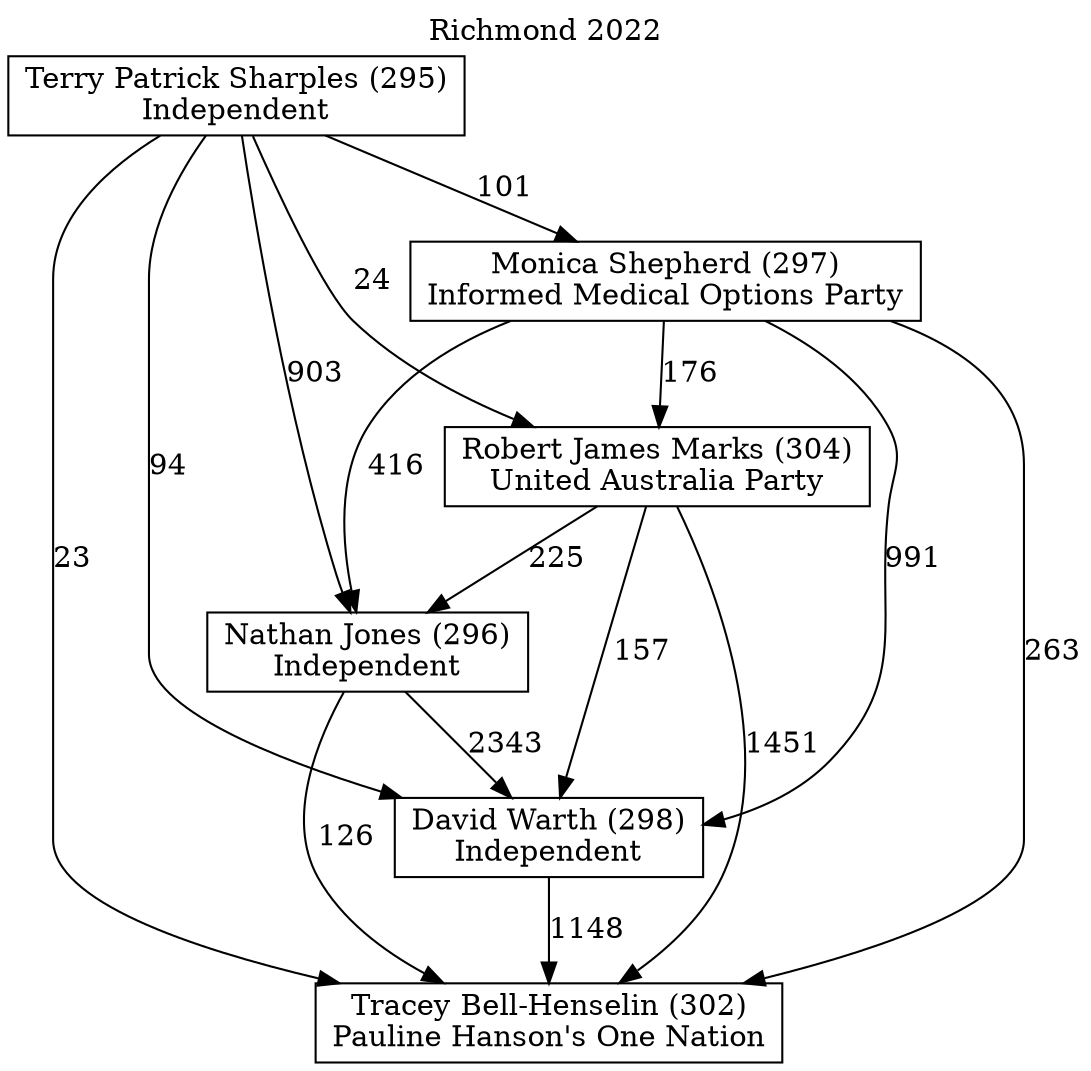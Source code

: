 // House preference flow
digraph "Tracey Bell-Henselin (302)_Richmond_2022" {
	graph [label="Richmond 2022" labelloc=t mclimit=10]
	node [shape=box]
	"Monica Shepherd (297)" [label="Monica Shepherd (297)
Informed Medical Options Party"]
	"Tracey Bell-Henselin (302)" [label="Tracey Bell-Henselin (302)
Pauline Hanson's One Nation"]
	"Terry Patrick Sharples (295)" [label="Terry Patrick Sharples (295)
Independent"]
	"Nathan Jones (296)" [label="Nathan Jones (296)
Independent"]
	"David Warth (298)" [label="David Warth (298)
Independent"]
	"Robert James Marks (304)" [label="Robert James Marks (304)
United Australia Party"]
	"Nathan Jones (296)" -> "David Warth (298)" [label=2343]
	"Terry Patrick Sharples (295)" -> "Monica Shepherd (297)" [label=101]
	"Robert James Marks (304)" -> "Tracey Bell-Henselin (302)" [label=1451]
	"Monica Shepherd (297)" -> "Nathan Jones (296)" [label=416]
	"Robert James Marks (304)" -> "Nathan Jones (296)" [label=225]
	"Robert James Marks (304)" -> "David Warth (298)" [label=157]
	"Terry Patrick Sharples (295)" -> "Tracey Bell-Henselin (302)" [label=23]
	"Terry Patrick Sharples (295)" -> "Nathan Jones (296)" [label=903]
	"David Warth (298)" -> "Tracey Bell-Henselin (302)" [label=1148]
	"Terry Patrick Sharples (295)" -> "Robert James Marks (304)" [label=24]
	"Monica Shepherd (297)" -> "Robert James Marks (304)" [label=176]
	"Nathan Jones (296)" -> "Tracey Bell-Henselin (302)" [label=126]
	"Monica Shepherd (297)" -> "David Warth (298)" [label=991]
	"Monica Shepherd (297)" -> "Tracey Bell-Henselin (302)" [label=263]
	"Terry Patrick Sharples (295)" -> "David Warth (298)" [label=94]
}

